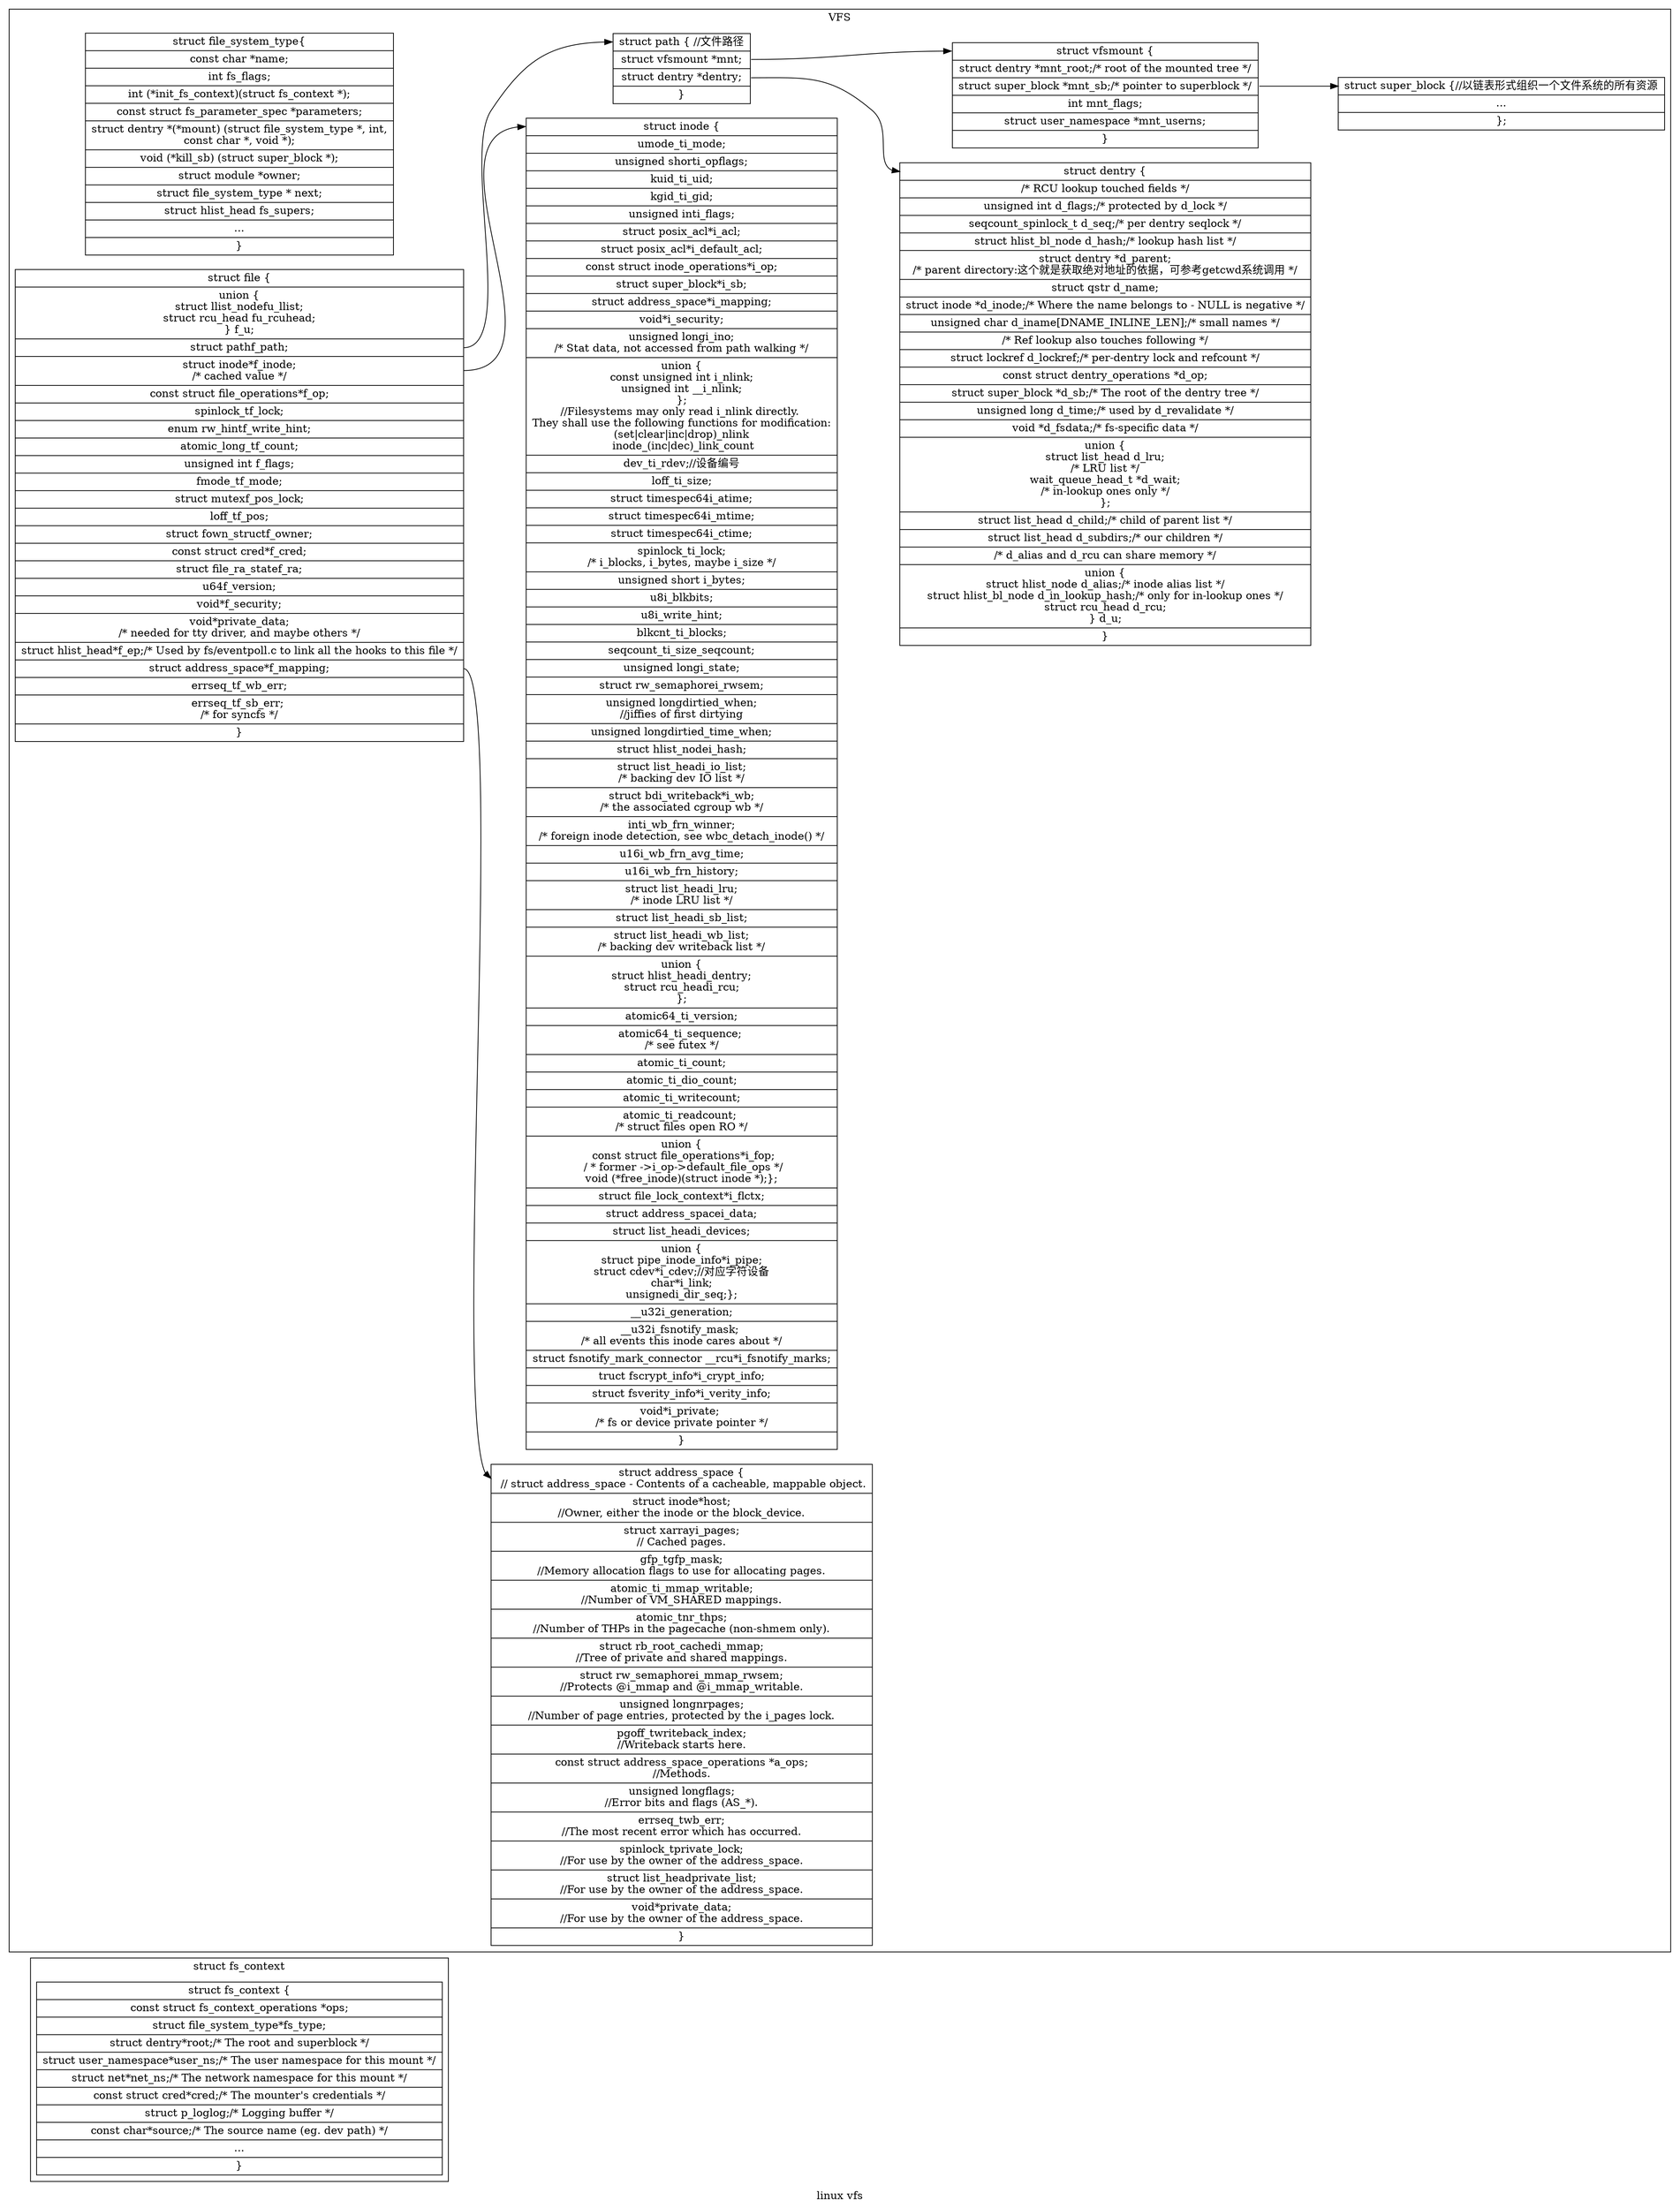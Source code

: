digraph G {
  	concentrate=True;
  	graph [
	rankdir = LR
	];
  	node [shape=record];

	label = "linux vfs";
	
	
	
		subgraph cluster_0 {
	label = "struct fs_context";

	fsc[label = "<f0> struct fs_context \{|
		<f1>const struct fs_context_operations *ops;|
		<f2>struct file_system_type	*fs_type;|
		<f3>struct dentry		*root;		\/\* The root and superblock \*\/|
		<f4>struct user_namespace	*user_ns;	\/\* The user namespace for this mount \*\/|
		<f5>struct net		*net_ns;	\/\* The network namespace for this mount \*\/|
		<f6>const struct cred	*cred;		\/\* The mounter's credentials \*\/|
		<f7>struct p_log		log;		\/\* Logging buffer \*\/|
		<f8>const char		*source;	\/\* The source name (eg. dev path) \*\/|
		<f9> ...|
		<f10> \}",shape="record"];
	}
		
	
	
	
	
	
	

	subgraph cluster_1  {
		rankdir="LR"
		label = "VFS";
		color = black;
		
		"file_system_type" [ label ="<f0> struct file_system_type\{ |
					     <f1> const char *name;|
					     <f2> int fs_flags;|
					     <f3> int \(*init_fs_context\)\(struct fs_context *\);|
					     <f4> const struct fs_parameter_spec *parameters;|
					     <f5> struct dentry *\(*mount\) \(struct file_system_type *, int,\nconst char *, void *\);|
					     <f6> void \(*kill_sb\) \(struct super_block *\);|
					     <f7> struct module *owner;|
					     <f8> struct file_system_type * next;|
					     <f9> struct hlist_head fs_supers;|
					     <f10> ...|
					     <f11> \}",shape="record"];
					     		
		
		
		"super_block" [ label = "<f0> struct super_block \{\/\/以链表形式组织一个文件系统的所有资源|
					 <f1> ...|
					 <f2> \};",shape="record"];
					 
		
		"dentry" [label = "<f0> struct dentry \{|
			  <f1> \/\* RCU lookup touched fields \*\/|
			  <f3> unsigned int d_flags;		\/\* protected by d_lock \*\/|
			  <f4> seqcount_spinlock_t d_seq;	\/\* per dentry seqlock \*\/|
			  <f5> struct hlist_bl_node d_hash;	\/\* lookup hash list \*\/|
			  <f6> struct dentry *d_parent;	\n\/\* parent directory:这个就是获取绝对地址的依据，可参考getcwd系统调用 \*\/|
			  <f7> struct qstr d_name;|
			  <f8> struct inode *d_inode;		\/\* Where the name belongs to - NULL is negative \*\/|
			  <f9> unsigned char d_iname[DNAME_INLINE_LEN];	\/\* small names \*\/|
			  <f10>\/\* Ref lookup also touches following \*\/|
			  <f11>struct lockref d_lockref;	\/\* per-dentry lock and refcount \*\/|
			  <f12>const struct dentry_operations *d_op;|
			  struct super_block *d_sb;	\/\* The root of the dentry tree \*\/|
			  unsigned long d_time;		\/\* used by d_revalidate \*\/|
			  void *d_fsdata;			\/\* fs-specific data \*\/|
			  union \{\nstruct list_head d_lru;		\n\/\* LRU list \*\/\nwait_queue_head_t *d_wait;	\n\/\* in-lookup ones only \*\/\n\};|
			  struct list_head d_child;	\/\* child of parent list \*\/|
			  struct list_head d_subdirs;	\/\* our children \*\/|
			  \/\* d_alias and d_rcu can share memory \*\/|
			  union \{\nstruct hlist_node d_alias;	\/\* inode alias list \*\/\nstruct hlist_bl_node d_in_lookup_hash;	\/\* only for in-lookup ones \*\/\nstruct rcu_head d_rcu;\n\} d_u;|
			  \}",shape="record"];
		
		
		"vfsmount" [label = "<f0> struct vfsmount \{|
				     <f1> struct dentry *mnt_root;	\/\* root of the mounted tree \*\/ |
				     <f2> struct super_block *mnt_sb;	\/\* pointer to superblock \*\/ |
				     <f3> int mnt_flags;|
				     <f4> struct user_namespace *mnt_userns;|
				     <f5> \}",shape="record" ];
		"vfsmount":f2 -> "super_block":f0;
		"path" [label = "<f0>  struct path \{ \/\/文件路径 |
			 <f1>  struct vfsmount *mnt;|
			 <f2>  struct dentry *dentry;|
			 <f3>  \}",shape = "record" ];
		"path":f1 -> "vfsmount":f0;
		"path":f2 -> "dentry":f0;
		
		"inode" [label ="<f0> struct inode \{ |
				 <f1> umode_t			i_mode;|
				 <f2> unsigned short		i_opflags;|
				 <f3> kuid_t			i_uid;|
				 <f4> kgid_t			i_gid;|
				 <f5> unsigned int		i_flags;|
				 <f6> struct posix_acl	*i_acl;|
				 <f7> struct posix_acl	*i_default_acl;|
				 <f8> const struct inode_operations	*i_op;|
				 <f9> struct super_block	*i_sb;|
				 <f10>struct address_space	*i_mapping;|
				 <f11>void			*i_security;|
				 <f12>unsigned long		i_ino;\n\/\* Stat data, not accessed from path walking \*\/|
				 <f13>union \{\nconst unsigned int i_nlink;\nunsigned int __i_nlink;\n\};\n\/\/Filesystems may only read i_nlink directly.  \nThey shall use the following functions for modification:\n \(set\|clear\|inc\|drop\)_nlink \n inode_\(inc\|dec\)_link_count|
				 <f14>dev_t			i_rdev;\/\/设备编号|
				 <f15>loff_t			i_size;|
				 <f16>struct timespec64	i_atime;|
				 <f17>struct timespec64	i_mtime;|
				 <f18>struct timespec64	i_ctime;|
				 <f19>spinlock_t		i_lock;	\n\/\* i_blocks, i_bytes, maybe i_size \*\/|
				 <f20>unsigned short          i_bytes;|
				 <f21>u8			i_blkbits;|
				 <f22>u8			i_write_hint;|
				 <f23>blkcnt_t		i_blocks;|
				 <f24>seqcount_t		i_size_seqcount;|
				 <f25>unsigned long		i_state;|
				 <f26>struct rw_semaphore	i_rwsem;|
				 <f27>unsigned long		dirtied_when;\n\/\/jiffies of first dirtying |
				 <f28>unsigned long		dirtied_time_when;|
				 <f29>struct hlist_node	i_hash;|
				 <f30>struct list_head	i_io_list;	\n\/\* backing dev IO list \*\/|
				 <f31>struct bdi_writeback	*i_wb;		\n\/\* the associated cgroup wb \*\/|
				 <f32>int			i_wb_frn_winner;\n\/\* foreign inode detection, see wbc_detach_inode() \*\/|
				 <f33>u16			i_wb_frn_avg_time;|
				 <f34>u16			i_wb_frn_history;|
				 <f35>struct list_head	i_lru;		\n\/\* inode LRU list \*\/|
				 <f36>struct list_head	i_sb_list;|
				 <f37>struct list_head	i_wb_list;	\n\/\* backing dev writeback list \*\/|
				 <f38>union \{\nstruct hlist_head	i_dentry;\nstruct rcu_head		i_rcu;\n\};|
				 <f39>atomic64_t		i_version;|
				 <f40>atomic64_t		i_sequence; \n\/\* see futex \*\/|
				 <f41>atomic_t		i_count;|
				 <f42>atomic_t		i_dio_count;|
				 <f43>atomic_t		i_writecount;|
				 <f44>atomic_t		i_readcount; \n\/\* struct files open RO \*\/|
				<f45>union \{\n const struct file_operations	*i_fop;	\n \/ \* former \-\>i_op\-\>default_file_ops \*\/\nvoid \(*free_inode\)\(struct inode *\);\};|
				<f46>struct file_lock_context	*i_flctx;|
				<f47>struct address_space	i_data;|
				<f48>struct list_head	i_devices;|
				<f49>union \{\nstruct pipe_inode_info	*i_pipe;\nstruct cdev		*i_cdev;\/\/对应字符设备\nchar			*i_link;\nunsigned		i_dir_seq;\};|
				<f50>__u32			i_generation;|
				<f51>__u32			i_fsnotify_mask; \n\/\* all events this inode cares about \*\/|
				<f52>struct fsnotify_mark_connector __rcu	*i_fsnotify_marks;|
				<f53>truct fscrypt_info	*i_crypt_info;|
				<f54>struct fsverity_info	*i_verity_info;|
				<f55>void			*i_private; \n\/\* fs or device private pointer \*\/|
				\}",
				shape="record" ];
		
		"file" [label = "<f0> struct file \{|
	                 <f1> union \{\nstruct llist_node	fu_llist;\nstruct rcu_head 	fu_rcuhead;\n\} f_u;|
			 <f2> struct path		f_path;|
			 <f3> struct inode		*f_inode;\n\/\* cached value \*\/|
			 <f4> const struct file_operations	*f_op;|
			 <f5> spinlock_t		f_lock;|
			 <f6> enum rw_hint		f_write_hint;|
			 <f7> atomic_long_t		f_count;|
			 <f8> unsigned int 		f_flags;|
			 <f9> fmode_t			f_mode;|
			 <f10> struct mutex		f_pos_lock;|
			 <f11> loff_t			f_pos;|
			 <f12> struct fown_struct	f_owner;|
			 <f13> const struct cred	*f_cred;|
			 <f14> struct file_ra_state	f_ra;|
			 <f15> u64			f_version;|
			 <f16> void			*f_security;|
			 <f17> void			*private_data;\n\/\* needed for tty driver, and maybe others \*\/|
			 <f18> struct hlist_head	*f_ep;\/\* Used by fs\/eventpoll.c to link all the hooks to this file \*\/|
			 <f19> struct address_space	*f_mapping;|
			 <f20> errseq_t		f_wb_err;|
			 <f21> errseq_t		f_sb_err; \n\/\* for syncfs \*\/|
			 <f22> \}",shape="record"];
		"file":f3 -> "inode":f0;
		"file":f2 -> "path":f0; 
		
		"address_space"[ label="<f0> struct address_space \{\n \/\/ struct address_space \- Contents of a cacheable, mappable object.|
				      <f1> struct inode		*host;\n\/\/Owner, either the inode or the block_device.|
				      <f2> struct xarray		i_pages;\n\/\/ Cached pages.|
				      <f3> gfp_t			gfp_mask;\n\/\/Memory allocation flags to use for allocating pages.|
				      <f4> atomic_t		i_mmap_writable;\n\/\/Number of VM_SHARED mappings.|
				      <f5> atomic_t		nr_thps;\n\/\/Number of THPs in the pagecache \(non-shmem only\).|
				      <f6> struct rb_root_cached	i_mmap;\n\/\/Tree of private and shared mappings.|
				      <f7> struct rw_semaphore	i_mmap_rwsem;\n\/\/Protects \@i_mmap and \@i_mmap_writable.|
				      <f8> unsigned long		nrpages;\n\/\/Number of page entries, protected by the i_pages lock.|
				      <f9> pgoff_t			writeback_index;\n\/\/Writeback starts here.|
				      <f10>const struct address_space_operations *a_ops;\n\/\/Methods.|
				      <f11>unsigned long		flags;\n\/\/Error bits and flags \(AS_*\).|
				      <f12>errseq_t		wb_err;\n\/\/The most recent error which has occurred.|
				      <f13>spinlock_t		private_lock;\n\/\/For use by the owner of the address_space.|
				      <f14>struct list_head	private_list;\n\/\/For use by the owner of the address_space.|
				      <f15>void			*private_data;\n\/\/For use by the owner of the address_space.|
				      <f16>\}",shape="record"];

		"file":f19 ->"address_space":f0
		
		subgraph cluster_2  {
			label = "struct nameidata";
		}
	}
	
}
